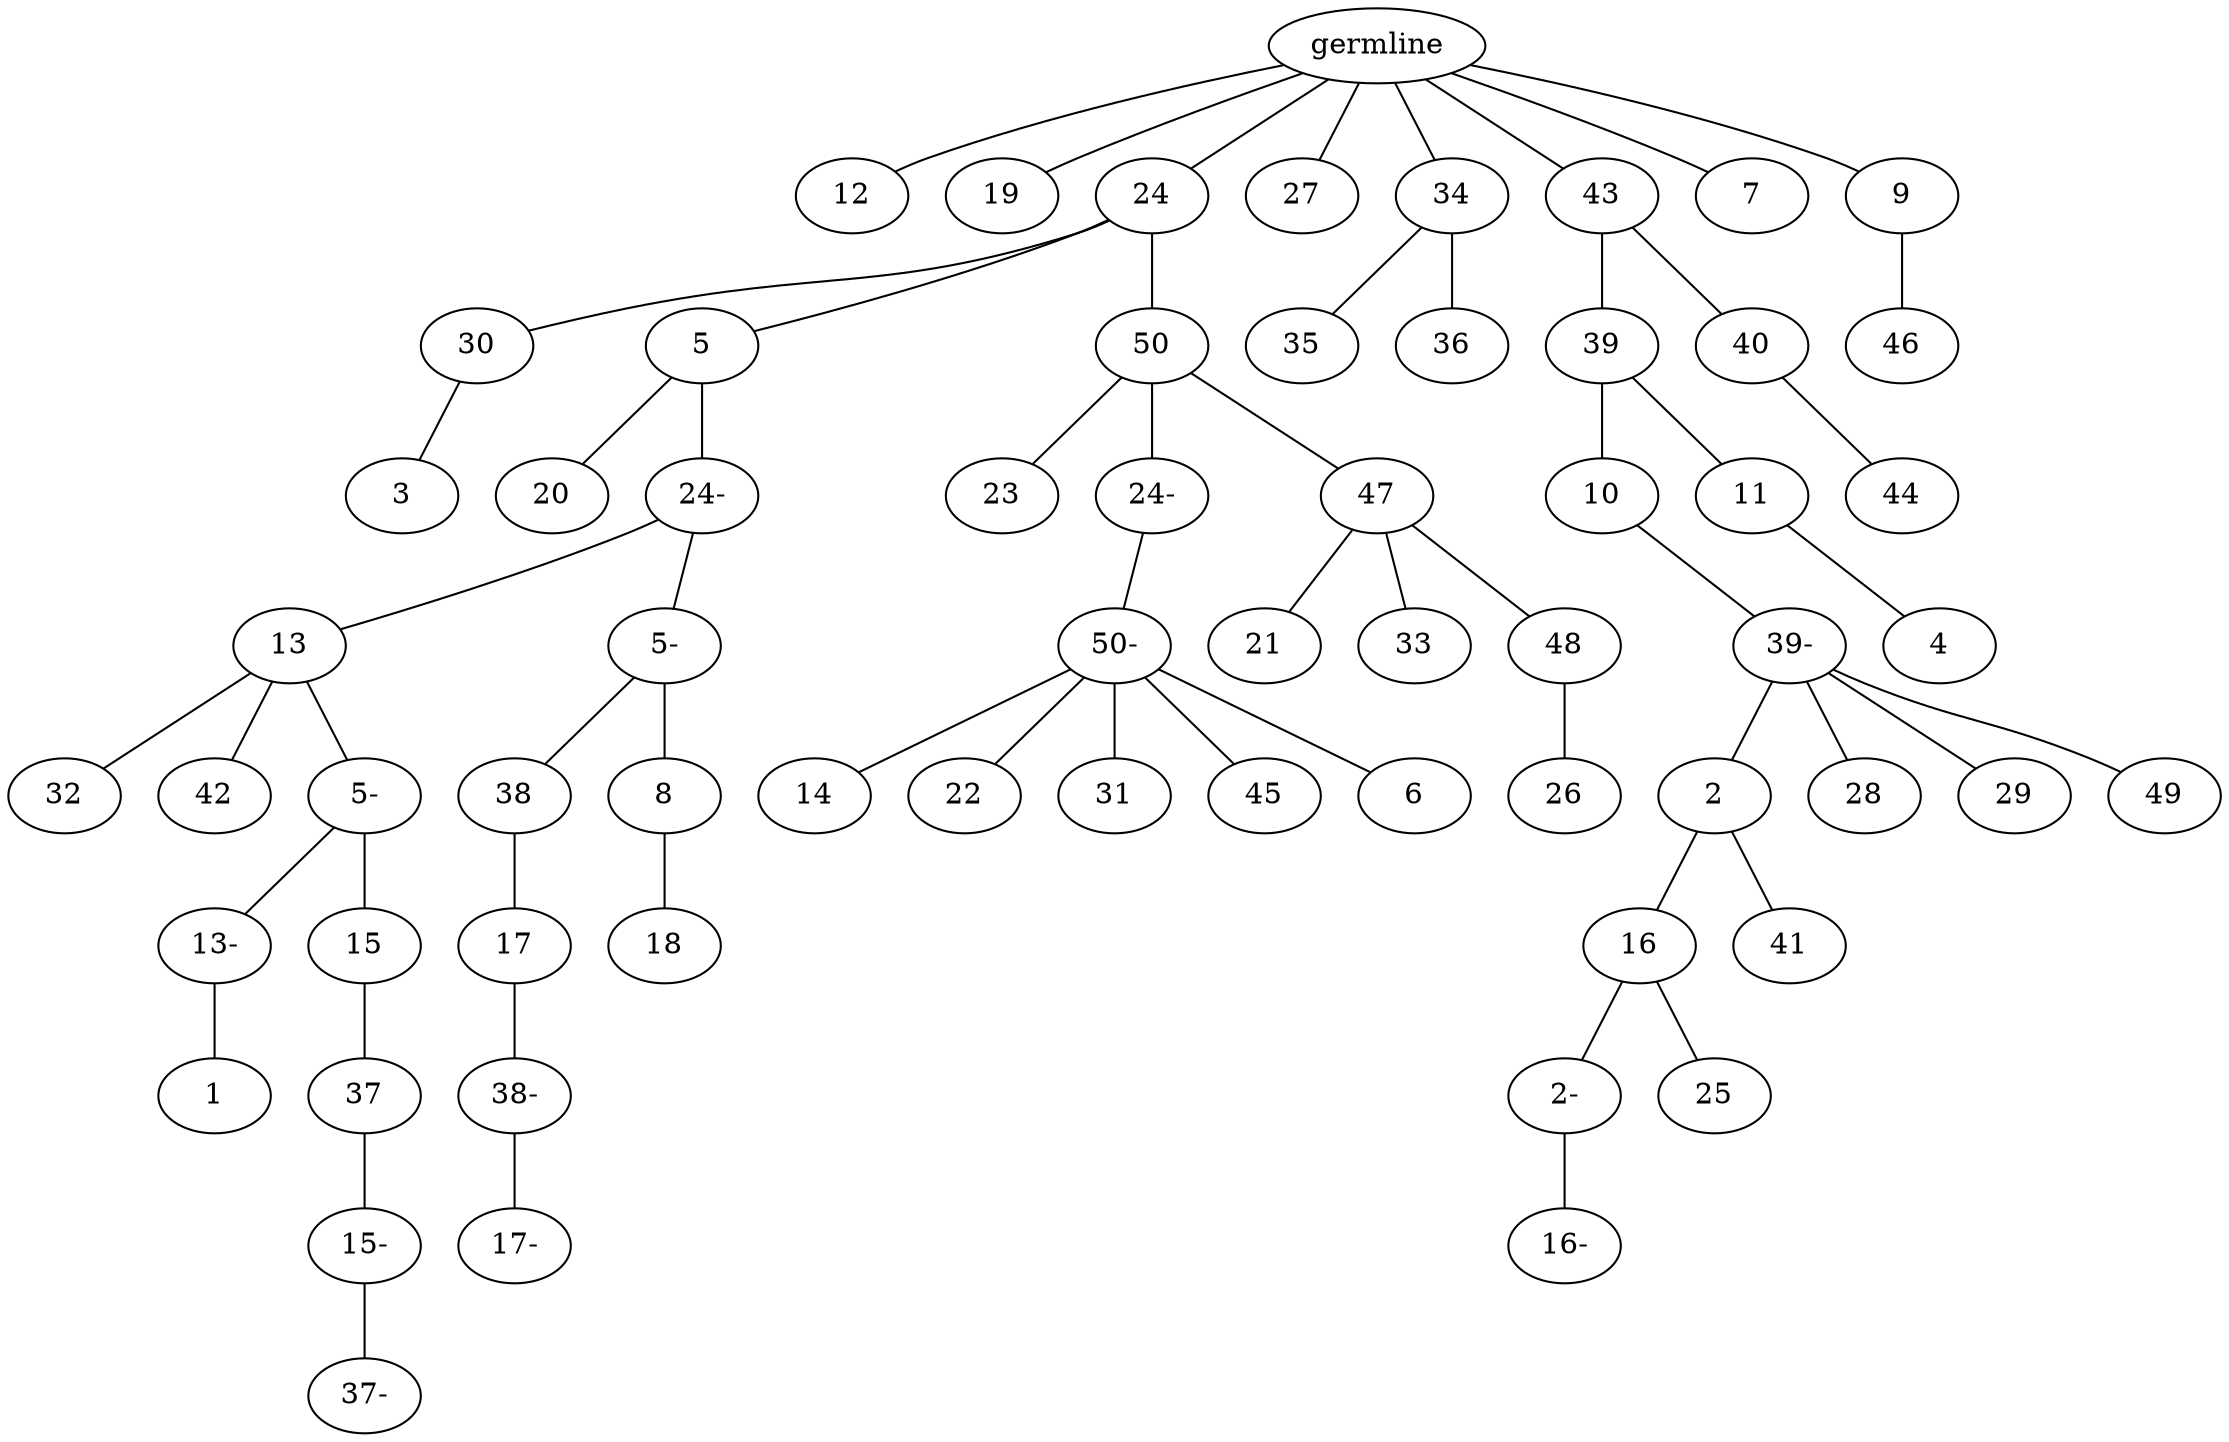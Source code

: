 graph tree {
    "140383220234656" [label="germline"];
    "140383199950304" [label="12"];
    "140383199951744" [label="19"];
    "140383199951216" [label="24"];
    "140383199952752" [label="30"];
    "140383199952176" [label="3"];
    "140383199951456" [label="5"];
    "140383199950256" [label="20"];
    "140383199952464" [label="24-"];
    "140383199950688" [label="13"];
    "140383199951888" [label="32"];
    "140383199952800" [label="42"];
    "140383199950928" [label="5-"];
    "140383213935488" [label="13-"];
    "140383213934960" [label="1"];
    "140383213933856" [label="15"];
    "140383213933808" [label="37"];
    "140383213936016" [label="15-"];
    "140383213935296" [label="37-"];
    "140383199948864" [label="5-"];
    "140383213936400" [label="38"];
    "140383213933904" [label="17"];
    "140383213935200" [label="38-"];
    "140383213934000" [label="17-"];
    "140383213935824" [label="8"];
    "140383213935776" [label="18"];
    "140383199952848" [label="50"];
    "140383199949344" [label="23"];
    "140383213933232" [label="24-"];
    "140383213933760" [label="50-"];
    "140383213935968" [label="14"];
    "140383213936496" [label="22"];
    "140383213935632" [label="31"];
    "140383213934096" [label="45"];
    "140383213934816" [label="6"];
    "140383213932656" [label="47"];
    "140383213935584" [label="21"];
    "140383213934480" [label="33"];
    "140383213936064" [label="48"];
    "140383213268320" [label="26"];
    "140383199948960" [label="27"];
    "140383199951120" [label="34"];
    "140383213936592" [label="35"];
    "140383213265536" [label="36"];
    "140383213933136" [label="43"];
    "140383213266736" [label="39"];
    "140383213265872" [label="10"];
    "140383213268896" [label="39-"];
    "140383213268560" [label="2"];
    "140383213268224" [label="16"];
    "140383213265632" [label="2-"];
    "140383213265392" [label="16-"];
    "140383213268944" [label="25"];
    "140383213267888" [label="41"];
    "140383213268080" [label="28"];
    "140383213265824" [label="29"];
    "140383213267600" [label="49"];
    "140383213268608" [label="11"];
    "140383213266208" [label="4"];
    "140383213266160" [label="40"];
    "140383213267168" [label="44"];
    "140383213266832" [label="7"];
    "140383213268512" [label="9"];
    "140383213267264" [label="46"];
    "140383220234656" -- "140383199950304";
    "140383220234656" -- "140383199951744";
    "140383220234656" -- "140383199951216";
    "140383220234656" -- "140383199948960";
    "140383220234656" -- "140383199951120";
    "140383220234656" -- "140383213933136";
    "140383220234656" -- "140383213266832";
    "140383220234656" -- "140383213268512";
    "140383199951216" -- "140383199952752";
    "140383199951216" -- "140383199951456";
    "140383199951216" -- "140383199952848";
    "140383199952752" -- "140383199952176";
    "140383199951456" -- "140383199950256";
    "140383199951456" -- "140383199952464";
    "140383199952464" -- "140383199950688";
    "140383199952464" -- "140383199948864";
    "140383199950688" -- "140383199951888";
    "140383199950688" -- "140383199952800";
    "140383199950688" -- "140383199950928";
    "140383199950928" -- "140383213935488";
    "140383199950928" -- "140383213933856";
    "140383213935488" -- "140383213934960";
    "140383213933856" -- "140383213933808";
    "140383213933808" -- "140383213936016";
    "140383213936016" -- "140383213935296";
    "140383199948864" -- "140383213936400";
    "140383199948864" -- "140383213935824";
    "140383213936400" -- "140383213933904";
    "140383213933904" -- "140383213935200";
    "140383213935200" -- "140383213934000";
    "140383213935824" -- "140383213935776";
    "140383199952848" -- "140383199949344";
    "140383199952848" -- "140383213933232";
    "140383199952848" -- "140383213932656";
    "140383213933232" -- "140383213933760";
    "140383213933760" -- "140383213935968";
    "140383213933760" -- "140383213936496";
    "140383213933760" -- "140383213935632";
    "140383213933760" -- "140383213934096";
    "140383213933760" -- "140383213934816";
    "140383213932656" -- "140383213935584";
    "140383213932656" -- "140383213934480";
    "140383213932656" -- "140383213936064";
    "140383213936064" -- "140383213268320";
    "140383199951120" -- "140383213936592";
    "140383199951120" -- "140383213265536";
    "140383213933136" -- "140383213266736";
    "140383213933136" -- "140383213266160";
    "140383213266736" -- "140383213265872";
    "140383213266736" -- "140383213268608";
    "140383213265872" -- "140383213268896";
    "140383213268896" -- "140383213268560";
    "140383213268896" -- "140383213268080";
    "140383213268896" -- "140383213265824";
    "140383213268896" -- "140383213267600";
    "140383213268560" -- "140383213268224";
    "140383213268560" -- "140383213267888";
    "140383213268224" -- "140383213265632";
    "140383213268224" -- "140383213268944";
    "140383213265632" -- "140383213265392";
    "140383213268608" -- "140383213266208";
    "140383213266160" -- "140383213267168";
    "140383213268512" -- "140383213267264";
}
